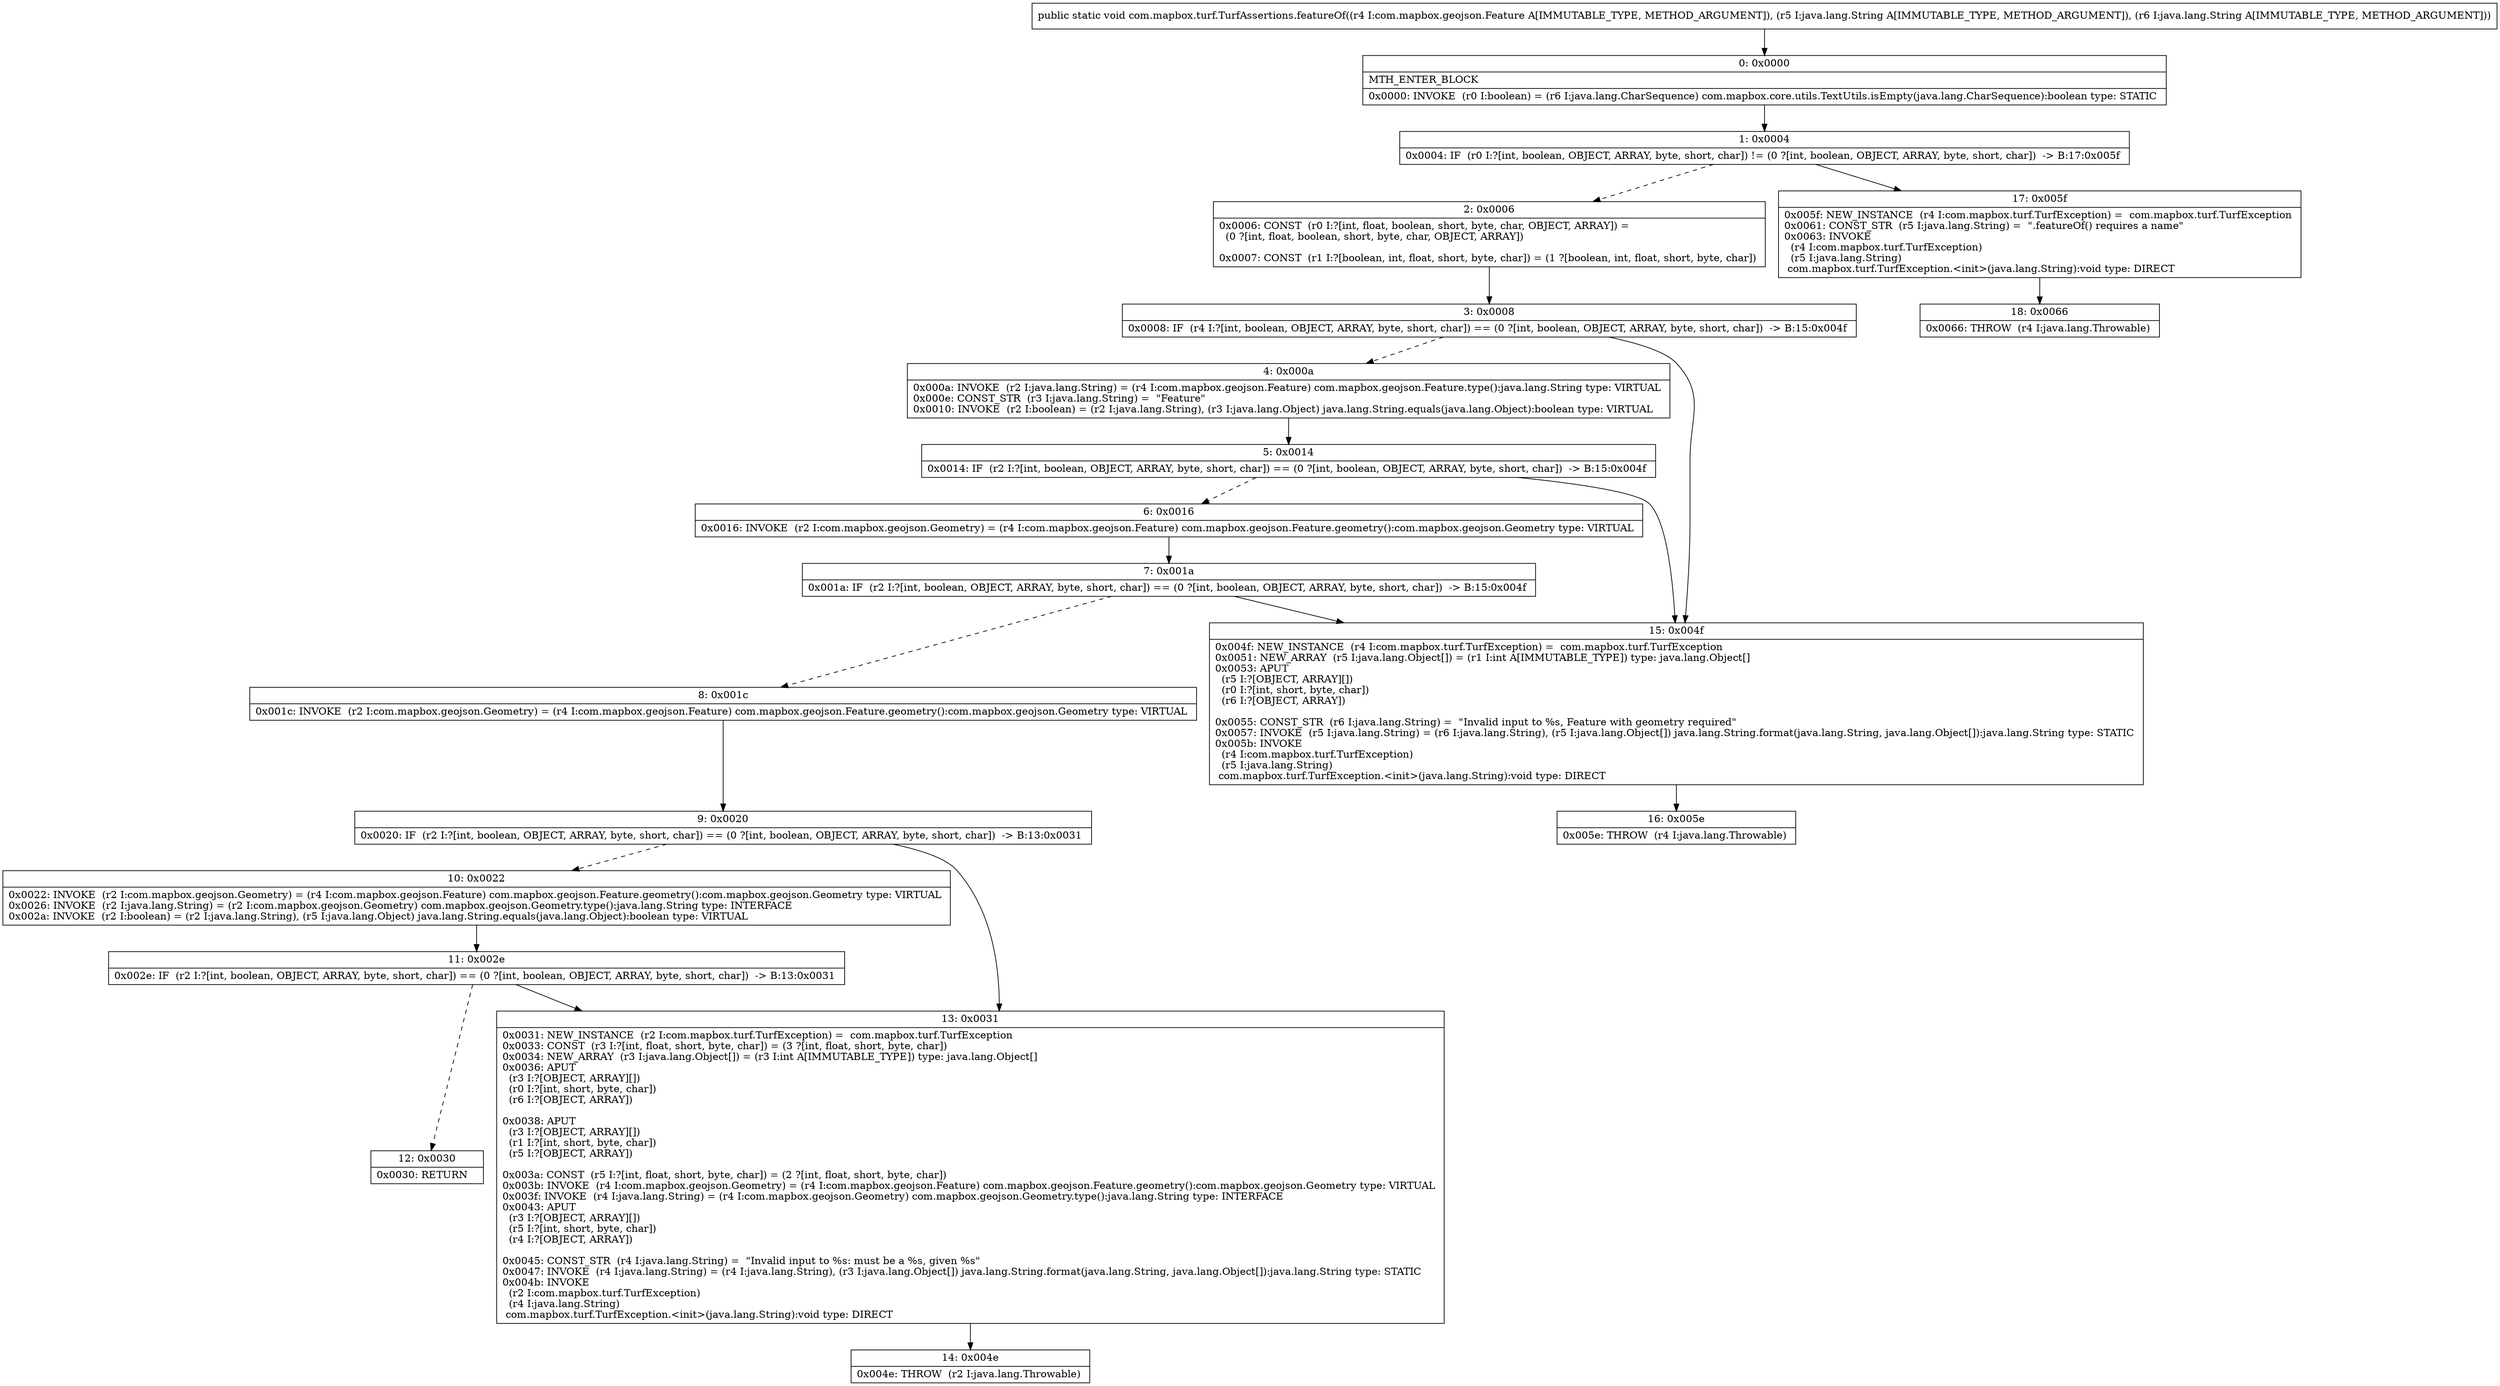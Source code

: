 digraph "CFG forcom.mapbox.turf.TurfAssertions.featureOf(Lcom\/mapbox\/geojson\/Feature;Ljava\/lang\/String;Ljava\/lang\/String;)V" {
Node_0 [shape=record,label="{0\:\ 0x0000|MTH_ENTER_BLOCK\l|0x0000: INVOKE  (r0 I:boolean) = (r6 I:java.lang.CharSequence) com.mapbox.core.utils.TextUtils.isEmpty(java.lang.CharSequence):boolean type: STATIC \l}"];
Node_1 [shape=record,label="{1\:\ 0x0004|0x0004: IF  (r0 I:?[int, boolean, OBJECT, ARRAY, byte, short, char]) != (0 ?[int, boolean, OBJECT, ARRAY, byte, short, char])  \-\> B:17:0x005f \l}"];
Node_2 [shape=record,label="{2\:\ 0x0006|0x0006: CONST  (r0 I:?[int, float, boolean, short, byte, char, OBJECT, ARRAY]) = \l  (0 ?[int, float, boolean, short, byte, char, OBJECT, ARRAY])\l \l0x0007: CONST  (r1 I:?[boolean, int, float, short, byte, char]) = (1 ?[boolean, int, float, short, byte, char]) \l}"];
Node_3 [shape=record,label="{3\:\ 0x0008|0x0008: IF  (r4 I:?[int, boolean, OBJECT, ARRAY, byte, short, char]) == (0 ?[int, boolean, OBJECT, ARRAY, byte, short, char])  \-\> B:15:0x004f \l}"];
Node_4 [shape=record,label="{4\:\ 0x000a|0x000a: INVOKE  (r2 I:java.lang.String) = (r4 I:com.mapbox.geojson.Feature) com.mapbox.geojson.Feature.type():java.lang.String type: VIRTUAL \l0x000e: CONST_STR  (r3 I:java.lang.String) =  \"Feature\" \l0x0010: INVOKE  (r2 I:boolean) = (r2 I:java.lang.String), (r3 I:java.lang.Object) java.lang.String.equals(java.lang.Object):boolean type: VIRTUAL \l}"];
Node_5 [shape=record,label="{5\:\ 0x0014|0x0014: IF  (r2 I:?[int, boolean, OBJECT, ARRAY, byte, short, char]) == (0 ?[int, boolean, OBJECT, ARRAY, byte, short, char])  \-\> B:15:0x004f \l}"];
Node_6 [shape=record,label="{6\:\ 0x0016|0x0016: INVOKE  (r2 I:com.mapbox.geojson.Geometry) = (r4 I:com.mapbox.geojson.Feature) com.mapbox.geojson.Feature.geometry():com.mapbox.geojson.Geometry type: VIRTUAL \l}"];
Node_7 [shape=record,label="{7\:\ 0x001a|0x001a: IF  (r2 I:?[int, boolean, OBJECT, ARRAY, byte, short, char]) == (0 ?[int, boolean, OBJECT, ARRAY, byte, short, char])  \-\> B:15:0x004f \l}"];
Node_8 [shape=record,label="{8\:\ 0x001c|0x001c: INVOKE  (r2 I:com.mapbox.geojson.Geometry) = (r4 I:com.mapbox.geojson.Feature) com.mapbox.geojson.Feature.geometry():com.mapbox.geojson.Geometry type: VIRTUAL \l}"];
Node_9 [shape=record,label="{9\:\ 0x0020|0x0020: IF  (r2 I:?[int, boolean, OBJECT, ARRAY, byte, short, char]) == (0 ?[int, boolean, OBJECT, ARRAY, byte, short, char])  \-\> B:13:0x0031 \l}"];
Node_10 [shape=record,label="{10\:\ 0x0022|0x0022: INVOKE  (r2 I:com.mapbox.geojson.Geometry) = (r4 I:com.mapbox.geojson.Feature) com.mapbox.geojson.Feature.geometry():com.mapbox.geojson.Geometry type: VIRTUAL \l0x0026: INVOKE  (r2 I:java.lang.String) = (r2 I:com.mapbox.geojson.Geometry) com.mapbox.geojson.Geometry.type():java.lang.String type: INTERFACE \l0x002a: INVOKE  (r2 I:boolean) = (r2 I:java.lang.String), (r5 I:java.lang.Object) java.lang.String.equals(java.lang.Object):boolean type: VIRTUAL \l}"];
Node_11 [shape=record,label="{11\:\ 0x002e|0x002e: IF  (r2 I:?[int, boolean, OBJECT, ARRAY, byte, short, char]) == (0 ?[int, boolean, OBJECT, ARRAY, byte, short, char])  \-\> B:13:0x0031 \l}"];
Node_12 [shape=record,label="{12\:\ 0x0030|0x0030: RETURN   \l}"];
Node_13 [shape=record,label="{13\:\ 0x0031|0x0031: NEW_INSTANCE  (r2 I:com.mapbox.turf.TurfException) =  com.mapbox.turf.TurfException \l0x0033: CONST  (r3 I:?[int, float, short, byte, char]) = (3 ?[int, float, short, byte, char]) \l0x0034: NEW_ARRAY  (r3 I:java.lang.Object[]) = (r3 I:int A[IMMUTABLE_TYPE]) type: java.lang.Object[] \l0x0036: APUT  \l  (r3 I:?[OBJECT, ARRAY][])\l  (r0 I:?[int, short, byte, char])\l  (r6 I:?[OBJECT, ARRAY])\l \l0x0038: APUT  \l  (r3 I:?[OBJECT, ARRAY][])\l  (r1 I:?[int, short, byte, char])\l  (r5 I:?[OBJECT, ARRAY])\l \l0x003a: CONST  (r5 I:?[int, float, short, byte, char]) = (2 ?[int, float, short, byte, char]) \l0x003b: INVOKE  (r4 I:com.mapbox.geojson.Geometry) = (r4 I:com.mapbox.geojson.Feature) com.mapbox.geojson.Feature.geometry():com.mapbox.geojson.Geometry type: VIRTUAL \l0x003f: INVOKE  (r4 I:java.lang.String) = (r4 I:com.mapbox.geojson.Geometry) com.mapbox.geojson.Geometry.type():java.lang.String type: INTERFACE \l0x0043: APUT  \l  (r3 I:?[OBJECT, ARRAY][])\l  (r5 I:?[int, short, byte, char])\l  (r4 I:?[OBJECT, ARRAY])\l \l0x0045: CONST_STR  (r4 I:java.lang.String) =  \"Invalid input to %s: must be a %s, given %s\" \l0x0047: INVOKE  (r4 I:java.lang.String) = (r4 I:java.lang.String), (r3 I:java.lang.Object[]) java.lang.String.format(java.lang.String, java.lang.Object[]):java.lang.String type: STATIC \l0x004b: INVOKE  \l  (r2 I:com.mapbox.turf.TurfException)\l  (r4 I:java.lang.String)\l com.mapbox.turf.TurfException.\<init\>(java.lang.String):void type: DIRECT \l}"];
Node_14 [shape=record,label="{14\:\ 0x004e|0x004e: THROW  (r2 I:java.lang.Throwable) \l}"];
Node_15 [shape=record,label="{15\:\ 0x004f|0x004f: NEW_INSTANCE  (r4 I:com.mapbox.turf.TurfException) =  com.mapbox.turf.TurfException \l0x0051: NEW_ARRAY  (r5 I:java.lang.Object[]) = (r1 I:int A[IMMUTABLE_TYPE]) type: java.lang.Object[] \l0x0053: APUT  \l  (r5 I:?[OBJECT, ARRAY][])\l  (r0 I:?[int, short, byte, char])\l  (r6 I:?[OBJECT, ARRAY])\l \l0x0055: CONST_STR  (r6 I:java.lang.String) =  \"Invalid input to %s, Feature with geometry required\" \l0x0057: INVOKE  (r5 I:java.lang.String) = (r6 I:java.lang.String), (r5 I:java.lang.Object[]) java.lang.String.format(java.lang.String, java.lang.Object[]):java.lang.String type: STATIC \l0x005b: INVOKE  \l  (r4 I:com.mapbox.turf.TurfException)\l  (r5 I:java.lang.String)\l com.mapbox.turf.TurfException.\<init\>(java.lang.String):void type: DIRECT \l}"];
Node_16 [shape=record,label="{16\:\ 0x005e|0x005e: THROW  (r4 I:java.lang.Throwable) \l}"];
Node_17 [shape=record,label="{17\:\ 0x005f|0x005f: NEW_INSTANCE  (r4 I:com.mapbox.turf.TurfException) =  com.mapbox.turf.TurfException \l0x0061: CONST_STR  (r5 I:java.lang.String) =  \".featureOf() requires a name\" \l0x0063: INVOKE  \l  (r4 I:com.mapbox.turf.TurfException)\l  (r5 I:java.lang.String)\l com.mapbox.turf.TurfException.\<init\>(java.lang.String):void type: DIRECT \l}"];
Node_18 [shape=record,label="{18\:\ 0x0066|0x0066: THROW  (r4 I:java.lang.Throwable) \l}"];
MethodNode[shape=record,label="{public static void com.mapbox.turf.TurfAssertions.featureOf((r4 I:com.mapbox.geojson.Feature A[IMMUTABLE_TYPE, METHOD_ARGUMENT]), (r5 I:java.lang.String A[IMMUTABLE_TYPE, METHOD_ARGUMENT]), (r6 I:java.lang.String A[IMMUTABLE_TYPE, METHOD_ARGUMENT])) }"];
MethodNode -> Node_0;
Node_0 -> Node_1;
Node_1 -> Node_2[style=dashed];
Node_1 -> Node_17;
Node_2 -> Node_3;
Node_3 -> Node_4[style=dashed];
Node_3 -> Node_15;
Node_4 -> Node_5;
Node_5 -> Node_6[style=dashed];
Node_5 -> Node_15;
Node_6 -> Node_7;
Node_7 -> Node_8[style=dashed];
Node_7 -> Node_15;
Node_8 -> Node_9;
Node_9 -> Node_10[style=dashed];
Node_9 -> Node_13;
Node_10 -> Node_11;
Node_11 -> Node_12[style=dashed];
Node_11 -> Node_13;
Node_13 -> Node_14;
Node_15 -> Node_16;
Node_17 -> Node_18;
}

